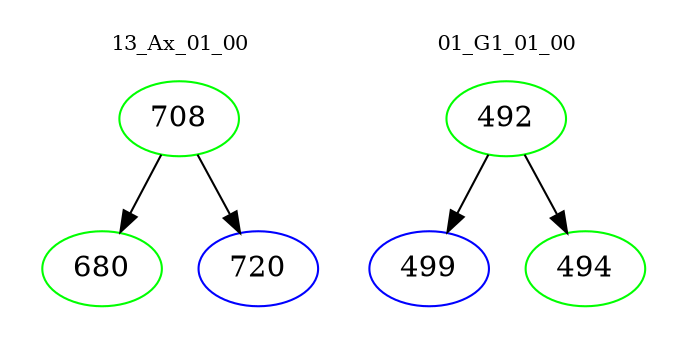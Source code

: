 digraph{
subgraph cluster_0 {
color = white
label = "13_Ax_01_00";
fontsize=10;
T0_708 [label="708", color="green"]
T0_708 -> T0_680 [color="black"]
T0_680 [label="680", color="green"]
T0_708 -> T0_720 [color="black"]
T0_720 [label="720", color="blue"]
}
subgraph cluster_1 {
color = white
label = "01_G1_01_00";
fontsize=10;
T1_492 [label="492", color="green"]
T1_492 -> T1_499 [color="black"]
T1_499 [label="499", color="blue"]
T1_492 -> T1_494 [color="black"]
T1_494 [label="494", color="green"]
}
}
